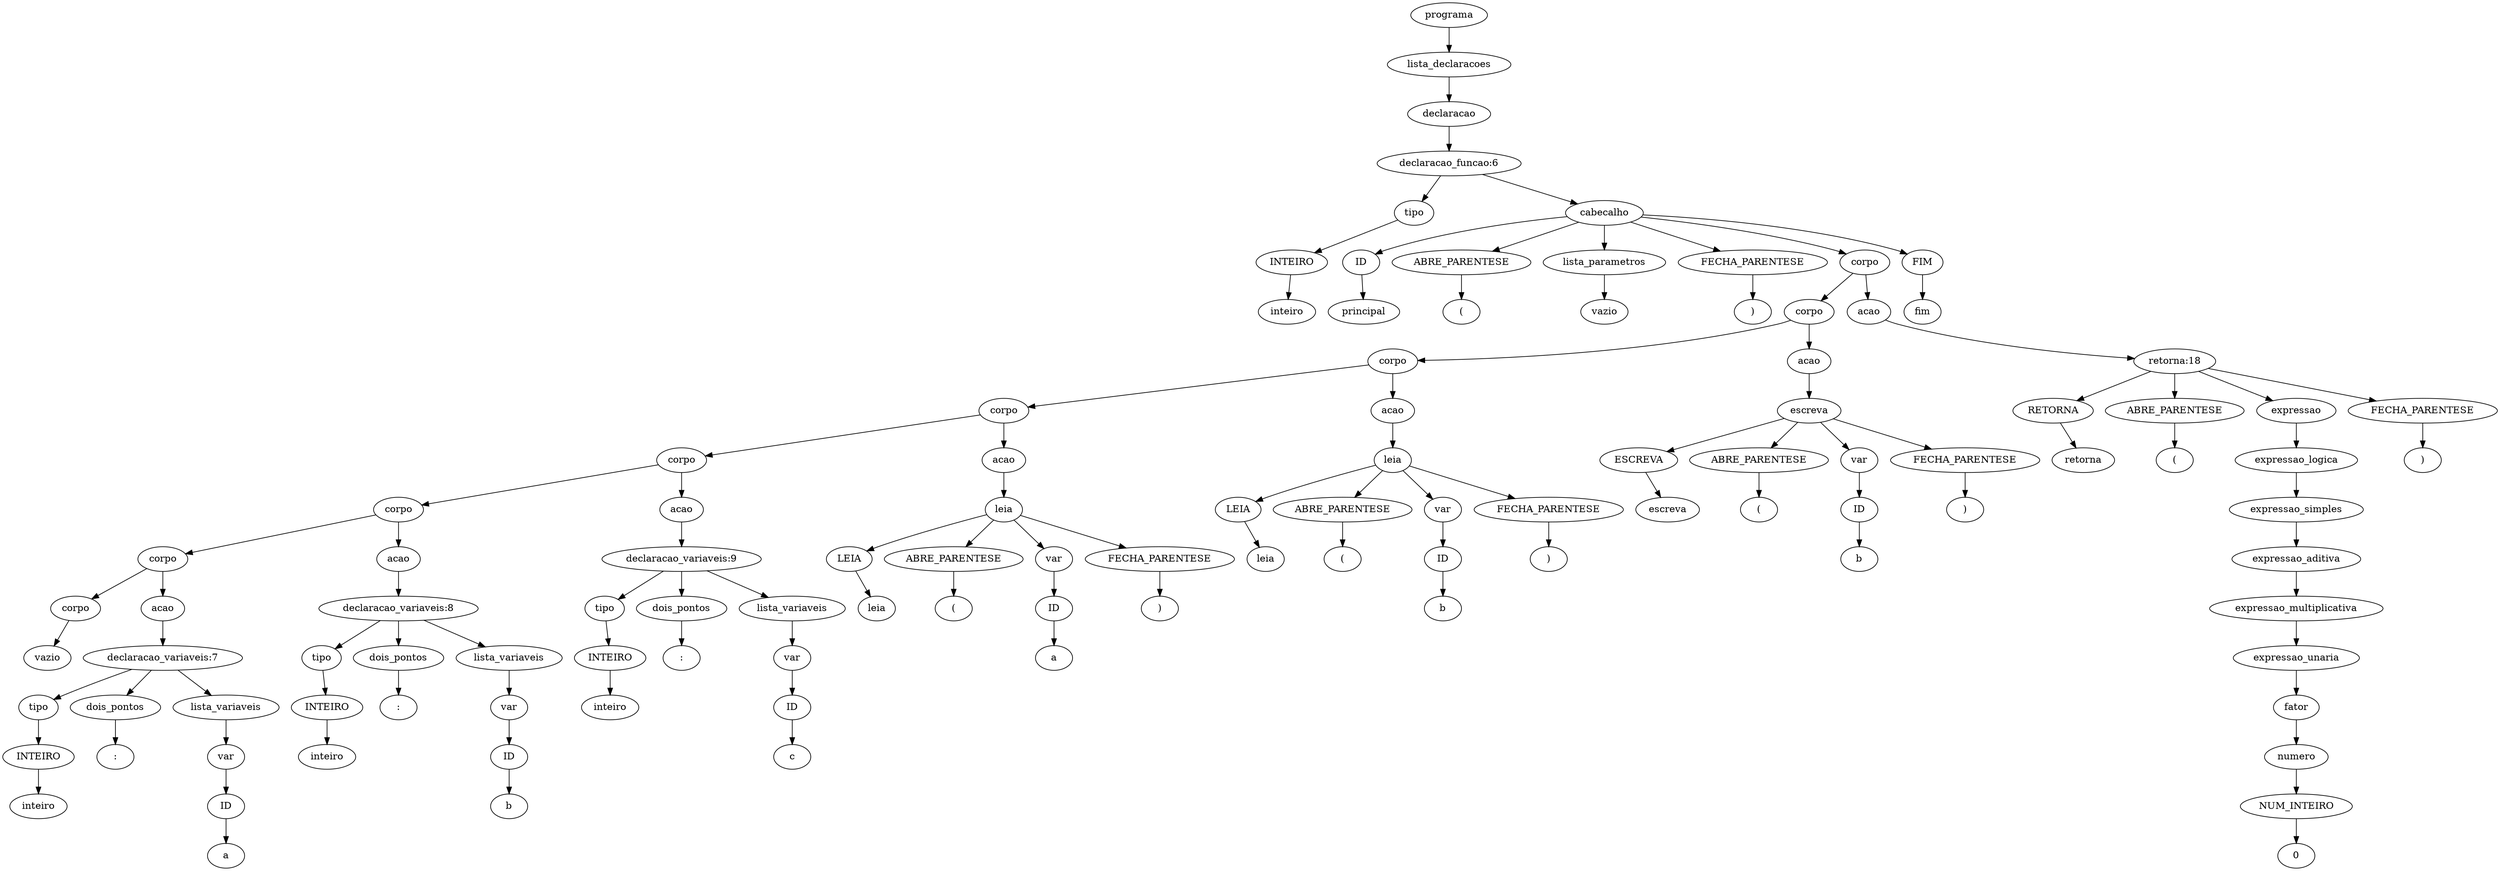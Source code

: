 digraph tree {
    "0x7fd9c6460d30" [label="programa"];
    "0x7fd982f30b80" [label="lista_declaracoes"];
    "0x7fd9c6460e50" [label="declaracao"];
    "0x7fd9c6460d00" [label="declaracao_funcao:6"];
    "0x7fd982f30430" [label="tipo"];
    "0x7fd982f30670" [label="INTEIRO"];
    "0x7fd982f30b20" [label="inteiro"];
    "0x7fd982f32d00" [label="cabecalho"];
    "0x7fd982f9e940" [label="ID"];
    "0x7fd982f9e430" [label="principal"];
    "0x7fd982f9e820" [label="ABRE_PARENTESE"];
    "0x7fd982f9e730" [label="("];
    "0x7fd982f30d00" [label="lista_parametros"];
    "0x7fd9c64608e0" [label="vazio"];
    "0x7fd982f9ea60" [label="FECHA_PARENTESE"];
    "0x7fd982f9e2e0" [label=")"];
    "0x7fd982f32310" [label="corpo"];
    "0x7fd982f32940" [label="corpo"];
    "0x7fd982f32c70" [label="corpo"];
    "0x7fd982f32ee0" [label="corpo"];
    "0x7fd982f321f0" [label="corpo"];
    "0x7fd982f324c0" [label="corpo"];
    "0x7fd982f30250" [label="corpo"];
    "0x7fd982f30a30" [label="corpo"];
    "0x7fd982f306d0" [label="vazio"];
    "0x7fd982f30a90" [label="acao"];
    "0x7fd982f301c0" [label="declaracao_variaveis:7"];
    "0x7fd982f30910" [label="tipo"];
    "0x7fd982f309a0" [label="INTEIRO"];
    "0x7fd982f30160" [label="inteiro"];
    "0x7fd982f30f40" [label="dois_pontos"];
    "0x7fd982f32400" [label=":"];
    "0x7fd982f301f0" [label="lista_variaveis"];
    "0x7fd982f30a00" [label="var"];
    "0x7fd982f30970" [label="ID"];
    "0x7fd982f30fd0" [label="a"];
    "0x7fd982f300d0" [label="acao"];
    "0x7fd982f32490" [label="declaracao_variaveis:8"];
    "0x7fd982f30c40" [label="tipo"];
    "0x7fd982f30850" [label="INTEIRO"];
    "0x7fd982f32430" [label="inteiro"];
    "0x7fd982f32580" [label="dois_pontos"];
    "0x7fd982f32af0" [label=":"];
    "0x7fd982f322e0" [label="lista_variaveis"];
    "0x7fd982f30fa0" [label="var"];
    "0x7fd982f302b0" [label="ID"];
    "0x7fd982f32a30" [label="b"];
    "0x7fd982f32910" [label="acao"];
    "0x7fd982f32bb0" [label="declaracao_variaveis:9"];
    "0x7fd982f30130" [label="tipo"];
    "0x7fd982f30af0" [label="INTEIRO"];
    "0x7fd982f32b50" [label="inteiro"];
    "0x7fd982f32280" [label="dois_pontos"];
    "0x7fd982f32e50" [label=":"];
    "0x7fd982f32190" [label="lista_variaveis"];
    "0x7fd982f329d0" [label="var"];
    "0x7fd982f32520" [label="ID"];
    "0x7fd982f322b0" [label="c"];
    "0x7fd982f326a0" [label="acao"];
    "0x7fd982f32370" [label="leia"];
    "0x7fd982f32d30" [label="LEIA"];
    "0x7fd982f324f0" [label="leia"];
    "0x7fd982f326d0" [label="ABRE_PARENTESE"];
    "0x7fd982f32730" [label="("];
    "0x7fd982f30e80" [label="var"];
    "0x7fd982f32f40" [label="ID"];
    "0x7fd982f32e80" [label="a"];
    "0x7fd982f32790" [label="FECHA_PARENTESE"];
    "0x7fd982f32be0" [label=")"];
    "0x7fd982f32dc0" [label="acao"];
    "0x7fd982f32df0" [label="leia"];
    "0x7fd982f32fd0" [label="LEIA"];
    "0x7fd982f327c0" [label="leia"];
    "0x7fd982f32820" [label="ABRE_PARENTESE"];
    "0x7fd982f32850" [label="("];
    "0x7fd982f32ac0" [label="var"];
    "0x7fd982f323a0" [label="ID"];
    "0x7fd982f32c40" [label="b"];
    "0x7fd982f328b0" [label="FECHA_PARENTESE"];
    "0x7fd982f32700" [label=")"];
    "0x7fd982f32160" [label="acao"];
    "0x7fd982f32610" [label="escreva"];
    "0x7fd982f32cd0" [label="ESCREVA"];
    "0x7fd982f9e4c0" [label="escreva"];
    "0x7fd982f9e9a0" [label="ABRE_PARENTESE"];
    "0x7fd982f9e580" [label="("];
    "0x7fd982f320d0" [label="var"];
    "0x7fd982f32220" [label="ID"];
    "0x7fd982f328e0" [label="b"];
    "0x7fd982f9e1f0" [label="FECHA_PARENTESE"];
    "0x7fd982f9e400" [label=")"];
    "0x7fd982f32100" [label="acao"];
    "0x7fd982f9e6d0" [label="retorna:18"];
    "0x7fd982f9ef10" [label="RETORNA"];
    "0x7fd982f9e850" [label="retorna"];
    "0x7fd982f9ebb0" [label="ABRE_PARENTESE"];
    "0x7fd982f9eac0" [label="("];
    "0x7fd982f9e640" [label="expressao"];
    "0x7fd982f9edc0" [label="expressao_logica"];
    "0x7fd982f9eb20" [label="expressao_simples"];
    "0x7fd982f329a0" [label="expressao_aditiva"];
    "0x7fd982f9e370" [label="expressao_multiplicativa"];
    "0x7fd982f320a0" [label="expressao_unaria"];
    "0x7fd982f32d60" [label="fator"];
    "0x7fd982f32640" [label="numero"];
    "0x7fd982f325b0" [label="NUM_INTEIRO"];
    "0x7fd982f9e2b0" [label="0"];
    "0x7fd982f9e8e0" [label="FECHA_PARENTESE"];
    "0x7fd982f9ec40" [label=")"];
    "0x7fd982f9ee80" [label="FIM"];
    "0x7fd982f9ec70" [label="fim"];
    "0x7fd9c6460d30" -> "0x7fd982f30b80";
    "0x7fd982f30b80" -> "0x7fd9c6460e50";
    "0x7fd9c6460e50" -> "0x7fd9c6460d00";
    "0x7fd9c6460d00" -> "0x7fd982f30430";
    "0x7fd9c6460d00" -> "0x7fd982f32d00";
    "0x7fd982f30430" -> "0x7fd982f30670";
    "0x7fd982f30670" -> "0x7fd982f30b20";
    "0x7fd982f32d00" -> "0x7fd982f9e940";
    "0x7fd982f32d00" -> "0x7fd982f9e820";
    "0x7fd982f32d00" -> "0x7fd982f30d00";
    "0x7fd982f32d00" -> "0x7fd982f9ea60";
    "0x7fd982f32d00" -> "0x7fd982f32310";
    "0x7fd982f32d00" -> "0x7fd982f9ee80";
    "0x7fd982f9e940" -> "0x7fd982f9e430";
    "0x7fd982f9e820" -> "0x7fd982f9e730";
    "0x7fd982f30d00" -> "0x7fd9c64608e0";
    "0x7fd982f9ea60" -> "0x7fd982f9e2e0";
    "0x7fd982f32310" -> "0x7fd982f32940";
    "0x7fd982f32310" -> "0x7fd982f32100";
    "0x7fd982f32940" -> "0x7fd982f32c70";
    "0x7fd982f32940" -> "0x7fd982f32160";
    "0x7fd982f32c70" -> "0x7fd982f32ee0";
    "0x7fd982f32c70" -> "0x7fd982f32dc0";
    "0x7fd982f32ee0" -> "0x7fd982f321f0";
    "0x7fd982f32ee0" -> "0x7fd982f326a0";
    "0x7fd982f321f0" -> "0x7fd982f324c0";
    "0x7fd982f321f0" -> "0x7fd982f32910";
    "0x7fd982f324c0" -> "0x7fd982f30250";
    "0x7fd982f324c0" -> "0x7fd982f300d0";
    "0x7fd982f30250" -> "0x7fd982f30a30";
    "0x7fd982f30250" -> "0x7fd982f30a90";
    "0x7fd982f30a30" -> "0x7fd982f306d0";
    "0x7fd982f30a90" -> "0x7fd982f301c0";
    "0x7fd982f301c0" -> "0x7fd982f30910";
    "0x7fd982f301c0" -> "0x7fd982f30f40";
    "0x7fd982f301c0" -> "0x7fd982f301f0";
    "0x7fd982f30910" -> "0x7fd982f309a0";
    "0x7fd982f309a0" -> "0x7fd982f30160";
    "0x7fd982f30f40" -> "0x7fd982f32400";
    "0x7fd982f301f0" -> "0x7fd982f30a00";
    "0x7fd982f30a00" -> "0x7fd982f30970";
    "0x7fd982f30970" -> "0x7fd982f30fd0";
    "0x7fd982f300d0" -> "0x7fd982f32490";
    "0x7fd982f32490" -> "0x7fd982f30c40";
    "0x7fd982f32490" -> "0x7fd982f32580";
    "0x7fd982f32490" -> "0x7fd982f322e0";
    "0x7fd982f30c40" -> "0x7fd982f30850";
    "0x7fd982f30850" -> "0x7fd982f32430";
    "0x7fd982f32580" -> "0x7fd982f32af0";
    "0x7fd982f322e0" -> "0x7fd982f30fa0";
    "0x7fd982f30fa0" -> "0x7fd982f302b0";
    "0x7fd982f302b0" -> "0x7fd982f32a30";
    "0x7fd982f32910" -> "0x7fd982f32bb0";
    "0x7fd982f32bb0" -> "0x7fd982f30130";
    "0x7fd982f32bb0" -> "0x7fd982f32280";
    "0x7fd982f32bb0" -> "0x7fd982f32190";
    "0x7fd982f30130" -> "0x7fd982f30af0";
    "0x7fd982f30af0" -> "0x7fd982f32b50";
    "0x7fd982f32280" -> "0x7fd982f32e50";
    "0x7fd982f32190" -> "0x7fd982f329d0";
    "0x7fd982f329d0" -> "0x7fd982f32520";
    "0x7fd982f32520" -> "0x7fd982f322b0";
    "0x7fd982f326a0" -> "0x7fd982f32370";
    "0x7fd982f32370" -> "0x7fd982f32d30";
    "0x7fd982f32370" -> "0x7fd982f326d0";
    "0x7fd982f32370" -> "0x7fd982f30e80";
    "0x7fd982f32370" -> "0x7fd982f32790";
    "0x7fd982f32d30" -> "0x7fd982f324f0";
    "0x7fd982f326d0" -> "0x7fd982f32730";
    "0x7fd982f30e80" -> "0x7fd982f32f40";
    "0x7fd982f32f40" -> "0x7fd982f32e80";
    "0x7fd982f32790" -> "0x7fd982f32be0";
    "0x7fd982f32dc0" -> "0x7fd982f32df0";
    "0x7fd982f32df0" -> "0x7fd982f32fd0";
    "0x7fd982f32df0" -> "0x7fd982f32820";
    "0x7fd982f32df0" -> "0x7fd982f32ac0";
    "0x7fd982f32df0" -> "0x7fd982f328b0";
    "0x7fd982f32fd0" -> "0x7fd982f327c0";
    "0x7fd982f32820" -> "0x7fd982f32850";
    "0x7fd982f32ac0" -> "0x7fd982f323a0";
    "0x7fd982f323a0" -> "0x7fd982f32c40";
    "0x7fd982f328b0" -> "0x7fd982f32700";
    "0x7fd982f32160" -> "0x7fd982f32610";
    "0x7fd982f32610" -> "0x7fd982f32cd0";
    "0x7fd982f32610" -> "0x7fd982f9e9a0";
    "0x7fd982f32610" -> "0x7fd982f320d0";
    "0x7fd982f32610" -> "0x7fd982f9e1f0";
    "0x7fd982f32cd0" -> "0x7fd982f9e4c0";
    "0x7fd982f9e9a0" -> "0x7fd982f9e580";
    "0x7fd982f320d0" -> "0x7fd982f32220";
    "0x7fd982f32220" -> "0x7fd982f328e0";
    "0x7fd982f9e1f0" -> "0x7fd982f9e400";
    "0x7fd982f32100" -> "0x7fd982f9e6d0";
    "0x7fd982f9e6d0" -> "0x7fd982f9ef10";
    "0x7fd982f9e6d0" -> "0x7fd982f9ebb0";
    "0x7fd982f9e6d0" -> "0x7fd982f9e640";
    "0x7fd982f9e6d0" -> "0x7fd982f9e8e0";
    "0x7fd982f9ef10" -> "0x7fd982f9e850";
    "0x7fd982f9ebb0" -> "0x7fd982f9eac0";
    "0x7fd982f9e640" -> "0x7fd982f9edc0";
    "0x7fd982f9edc0" -> "0x7fd982f9eb20";
    "0x7fd982f9eb20" -> "0x7fd982f329a0";
    "0x7fd982f329a0" -> "0x7fd982f9e370";
    "0x7fd982f9e370" -> "0x7fd982f320a0";
    "0x7fd982f320a0" -> "0x7fd982f32d60";
    "0x7fd982f32d60" -> "0x7fd982f32640";
    "0x7fd982f32640" -> "0x7fd982f325b0";
    "0x7fd982f325b0" -> "0x7fd982f9e2b0";
    "0x7fd982f9e8e0" -> "0x7fd982f9ec40";
    "0x7fd982f9ee80" -> "0x7fd982f9ec70";
}
